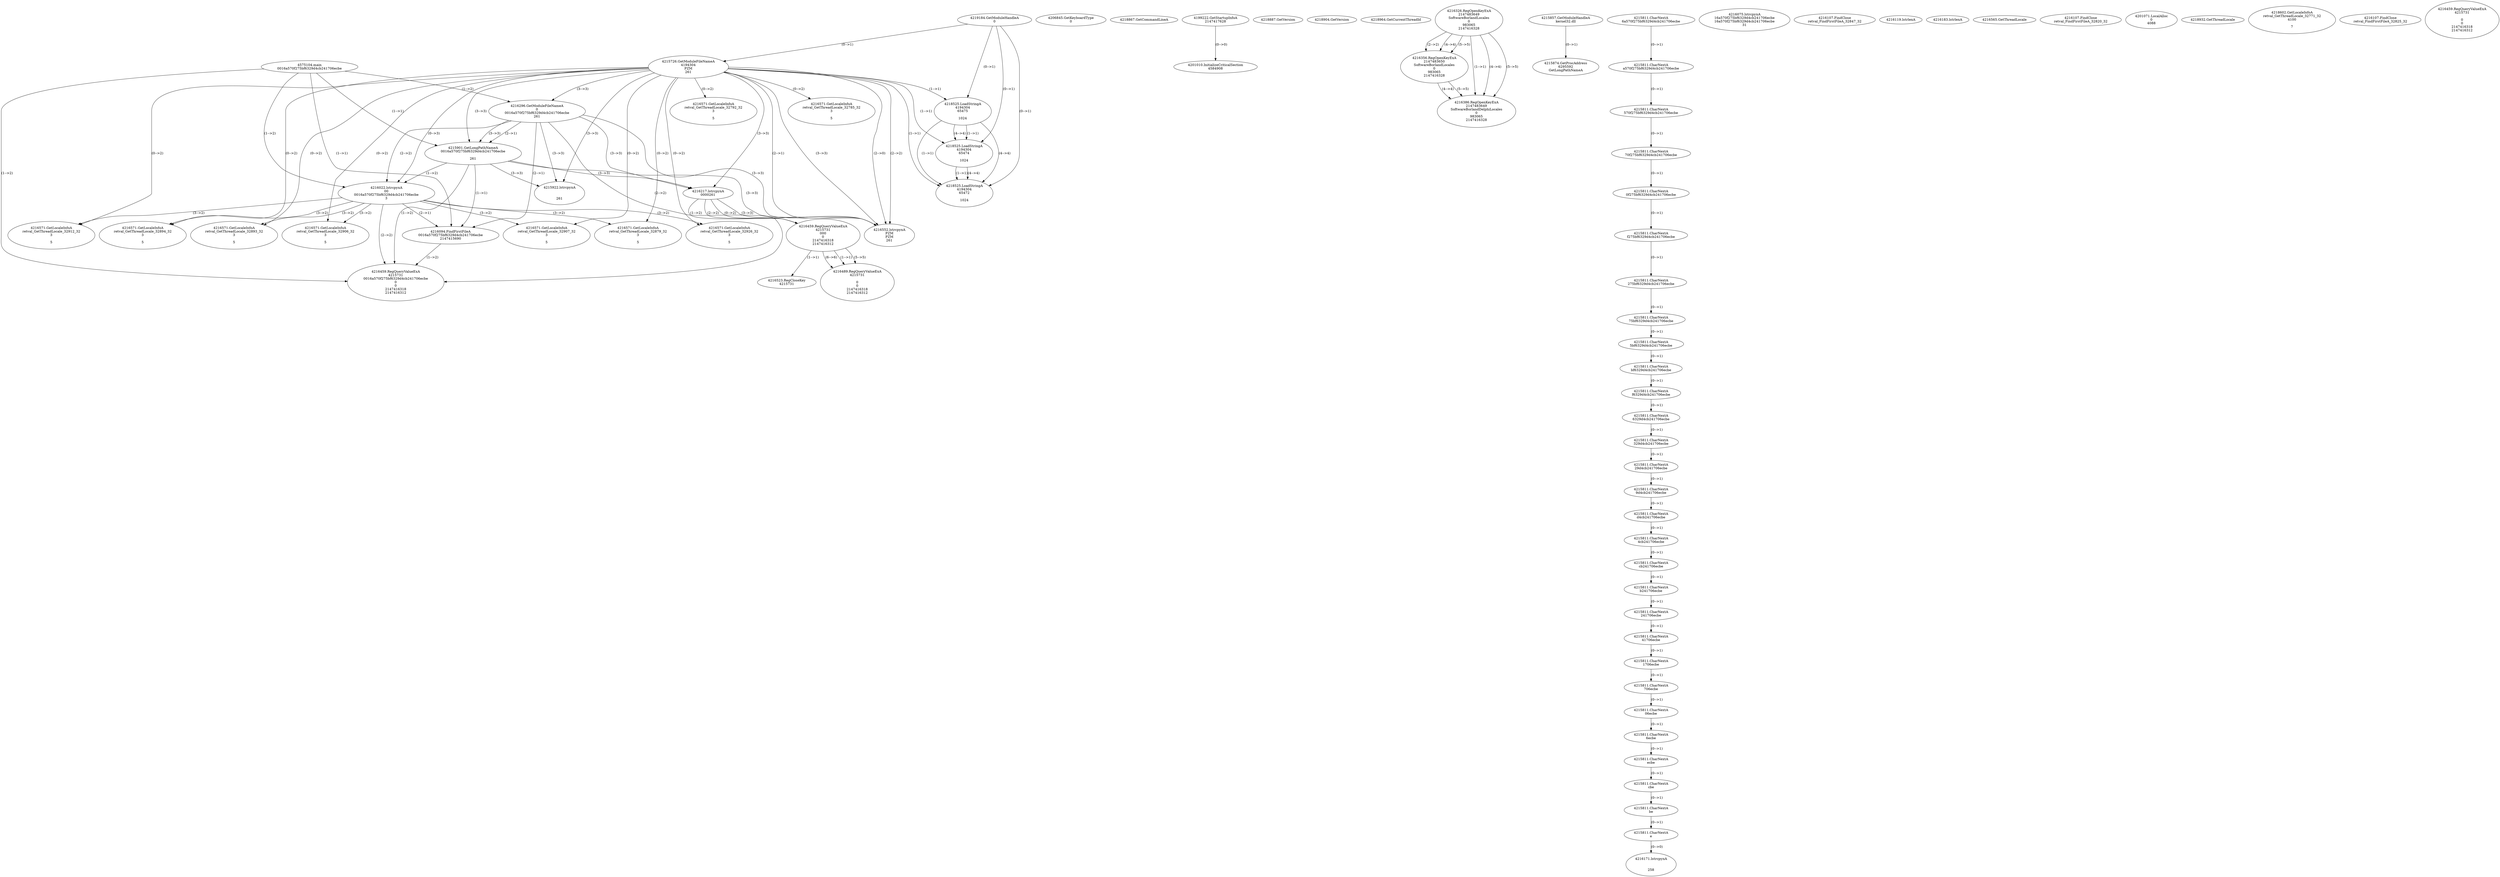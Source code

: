 // Global SCDG with merge call
digraph {
	0 [label="4575104.main
0016a570f275bf6329d4cb241706ecbe"]
	1 [label="4219184.GetModuleHandleA
0"]
	2 [label="4206845.GetKeyboardType
0"]
	3 [label="4218867.GetCommandLineA
"]
	4 [label="4199222.GetStartupInfoA
2147417628"]
	5 [label="4218887.GetVersion
"]
	6 [label="4218904.GetVersion
"]
	7 [label="4218964.GetCurrentThreadId
"]
	8 [label="4215726.GetModuleFileNameA
4194304
PZM
261"]
	1 -> 8 [label="(0-->1)"]
	9 [label="4216296.GetModuleFileNameA
0
0016a570f275bf6329d4cb241706ecbe
261"]
	0 -> 9 [label="(1-->2)"]
	8 -> 9 [label="(3-->3)"]
	10 [label="4216326.RegOpenKeyExA
2147483649
Software\Borland\Locales
0
983065
2147416328"]
	11 [label="4216356.RegOpenKeyExA
2147483650
Software\Borland\Locales
0
983065
2147416328"]
	10 -> 11 [label="(2-->2)"]
	10 -> 11 [label="(4-->4)"]
	10 -> 11 [label="(5-->5)"]
	12 [label="4215857.GetModuleHandleA
kernel32.dll"]
	13 [label="4215874.GetProcAddress
6295592
GetLongPathNameA"]
	12 -> 13 [label="(0-->1)"]
	14 [label="4215901.GetLongPathNameA
0016a570f275bf6329d4cb241706ecbe

261"]
	0 -> 14 [label="(1-->1)"]
	9 -> 14 [label="(2-->1)"]
	8 -> 14 [label="(3-->3)"]
	9 -> 14 [label="(3-->3)"]
	15 [label="4216022.lstrcpynA
00
0016a570f275bf6329d4cb241706ecbe
3"]
	0 -> 15 [label="(1-->2)"]
	9 -> 15 [label="(2-->2)"]
	14 -> 15 [label="(1-->2)"]
	8 -> 15 [label="(0-->3)"]
	16 [label="4215811.CharNextA
6a570f275bf6329d4cb241706ecbe"]
	17 [label="4215811.CharNextA
a570f275bf6329d4cb241706ecbe"]
	16 -> 17 [label="(0-->1)"]
	18 [label="4215811.CharNextA
570f275bf6329d4cb241706ecbe"]
	17 -> 18 [label="(0-->1)"]
	19 [label="4215811.CharNextA
70f275bf6329d4cb241706ecbe"]
	18 -> 19 [label="(0-->1)"]
	20 [label="4215811.CharNextA
0f275bf6329d4cb241706ecbe"]
	19 -> 20 [label="(0-->1)"]
	21 [label="4215811.CharNextA
f275bf6329d4cb241706ecbe"]
	20 -> 21 [label="(0-->1)"]
	22 [label="4215811.CharNextA
275bf6329d4cb241706ecbe"]
	21 -> 22 [label="(0-->1)"]
	23 [label="4215811.CharNextA
75bf6329d4cb241706ecbe"]
	22 -> 23 [label="(0-->1)"]
	24 [label="4215811.CharNextA
5bf6329d4cb241706ecbe"]
	23 -> 24 [label="(0-->1)"]
	25 [label="4215811.CharNextA
bf6329d4cb241706ecbe"]
	24 -> 25 [label="(0-->1)"]
	26 [label="4215811.CharNextA
f6329d4cb241706ecbe"]
	25 -> 26 [label="(0-->1)"]
	27 [label="4215811.CharNextA
6329d4cb241706ecbe"]
	26 -> 27 [label="(0-->1)"]
	28 [label="4215811.CharNextA
329d4cb241706ecbe"]
	27 -> 28 [label="(0-->1)"]
	29 [label="4215811.CharNextA
29d4cb241706ecbe"]
	28 -> 29 [label="(0-->1)"]
	30 [label="4215811.CharNextA
9d4cb241706ecbe"]
	29 -> 30 [label="(0-->1)"]
	31 [label="4215811.CharNextA
d4cb241706ecbe"]
	30 -> 31 [label="(0-->1)"]
	32 [label="4215811.CharNextA
4cb241706ecbe"]
	31 -> 32 [label="(0-->1)"]
	33 [label="4215811.CharNextA
cb241706ecbe"]
	32 -> 33 [label="(0-->1)"]
	34 [label="4215811.CharNextA
b241706ecbe"]
	33 -> 34 [label="(0-->1)"]
	35 [label="4215811.CharNextA
241706ecbe"]
	34 -> 35 [label="(0-->1)"]
	36 [label="4215811.CharNextA
41706ecbe"]
	35 -> 36 [label="(0-->1)"]
	37 [label="4215811.CharNextA
1706ecbe"]
	36 -> 37 [label="(0-->1)"]
	38 [label="4215811.CharNextA
706ecbe"]
	37 -> 38 [label="(0-->1)"]
	39 [label="4215811.CharNextA
06ecbe"]
	38 -> 39 [label="(0-->1)"]
	40 [label="4215811.CharNextA
6ecbe"]
	39 -> 40 [label="(0-->1)"]
	41 [label="4215811.CharNextA
ecbe"]
	40 -> 41 [label="(0-->1)"]
	42 [label="4215811.CharNextA
cbe"]
	41 -> 42 [label="(0-->1)"]
	43 [label="4215811.CharNextA
be"]
	42 -> 43 [label="(0-->1)"]
	44 [label="4215811.CharNextA
e"]
	43 -> 44 [label="(0-->1)"]
	45 [label="4216075.lstrcpynA
16a570f275bf6329d4cb241706ecbe
16a570f275bf6329d4cb241706ecbe
31"]
	46 [label="4216094.FindFirstFileA
0016a570f275bf6329d4cb241706ecbe
2147415690"]
	0 -> 46 [label="(1-->1)"]
	9 -> 46 [label="(2-->1)"]
	14 -> 46 [label="(1-->1)"]
	15 -> 46 [label="(2-->1)"]
	47 [label="4216107.FindClose
retval_FindFirstFileA_32847_32"]
	48 [label="4216119.lstrlenA
"]
	49 [label="4216171.lstrcpynA


258"]
	44 -> 49 [label="(0-->0)"]
	50 [label="4216183.lstrlenA
"]
	51 [label="4216217.lstrcpynA
00\
00\
261"]
	8 -> 51 [label="(3-->3)"]
	9 -> 51 [label="(3-->3)"]
	14 -> 51 [label="(3-->3)"]
	52 [label="4216459.RegQueryValueExA
4215731
00\
0
0
2147416318
2147416312"]
	51 -> 52 [label="(1-->2)"]
	51 -> 52 [label="(2-->2)"]
	51 -> 52 [label="(0-->2)"]
	53 [label="4216523.RegCloseKey
4215731"]
	52 -> 53 [label="(1-->1)"]
	54 [label="4216552.lstrcpynA
PZM
PZM
261"]
	8 -> 54 [label="(2-->1)"]
	8 -> 54 [label="(2-->2)"]
	8 -> 54 [label="(3-->3)"]
	9 -> 54 [label="(3-->3)"]
	14 -> 54 [label="(3-->3)"]
	51 -> 54 [label="(3-->3)"]
	8 -> 54 [label="(2-->0)"]
	55 [label="4216565.GetThreadLocale
"]
	56 [label="4216571.GetLocaleInfoA
retval_GetThreadLocale_32907_32
3

5"]
	8 -> 56 [label="(0-->2)"]
	15 -> 56 [label="(3-->2)"]
	57 [label="4218525.LoadStringA
4194304
65475

1024"]
	1 -> 57 [label="(0-->1)"]
	8 -> 57 [label="(1-->1)"]
	58 [label="4218525.LoadStringA
4194304
65474

1024"]
	1 -> 58 [label="(0-->1)"]
	8 -> 58 [label="(1-->1)"]
	57 -> 58 [label="(1-->1)"]
	57 -> 58 [label="(4-->4)"]
	59 [label="4216107.FindClose
retval_FindFirstFileA_32820_32"]
	60 [label="4216489.RegQueryValueExA
4215731

0
0
2147416318
2147416312"]
	52 -> 60 [label="(1-->1)"]
	52 -> 60 [label="(5-->5)"]
	52 -> 60 [label="(6-->6)"]
	61 [label="4216571.GetLocaleInfoA
retval_GetThreadLocale_32894_32
3

5"]
	8 -> 61 [label="(0-->2)"]
	15 -> 61 [label="(3-->2)"]
	62 [label="4201010.InitializeCriticalSection
4584908"]
	4 -> 62 [label="(0-->0)"]
	63 [label="4201071.LocalAlloc
0
4088"]
	64 [label="4216386.RegOpenKeyExA
2147483649
Software\Borland\Delphi\Locales
0
983065
2147416328"]
	10 -> 64 [label="(1-->1)"]
	10 -> 64 [label="(4-->4)"]
	11 -> 64 [label="(4-->4)"]
	10 -> 64 [label="(5-->5)"]
	11 -> 64 [label="(5-->5)"]
	65 [label="4216459.RegQueryValueExA
4215731
0016a570f275bf6329d4cb241706ecbe
0
0
2147416318
2147416312"]
	0 -> 65 [label="(1-->2)"]
	9 -> 65 [label="(2-->2)"]
	14 -> 65 [label="(1-->2)"]
	15 -> 65 [label="(2-->2)"]
	46 -> 65 [label="(1-->2)"]
	66 [label="4216571.GetLocaleInfoA
retval_GetThreadLocale_32906_32
3

5"]
	8 -> 66 [label="(0-->2)"]
	15 -> 66 [label="(3-->2)"]
	67 [label="4218932.GetThreadLocale
"]
	68 [label="4218602.GetLocaleInfoA
retval_GetThreadLocale_32771_32
4100

7"]
	69 [label="4216571.GetLocaleInfoA
retval_GetThreadLocale_32879_32
3

5"]
	8 -> 69 [label="(0-->2)"]
	15 -> 69 [label="(3-->2)"]
	70 [label="4216107.FindClose
retval_FindFirstFileA_32825_32"]
	71 [label="4216571.GetLocaleInfoA
retval_GetThreadLocale_32926_32
3

5"]
	8 -> 71 [label="(0-->2)"]
	15 -> 71 [label="(3-->2)"]
	72 [label="4215922.lstrcpynA


261"]
	8 -> 72 [label="(3-->3)"]
	9 -> 72 [label="(3-->3)"]
	14 -> 72 [label="(3-->3)"]
	73 [label="4216459.RegQueryValueExA
4215731

0
0
2147416318
2147416312"]
	74 [label="4216571.GetLocaleInfoA
retval_GetThreadLocale_32792_32
3

5"]
	8 -> 74 [label="(0-->2)"]
	75 [label="4218525.LoadStringA
4194304
65472

1024"]
	1 -> 75 [label="(0-->1)"]
	8 -> 75 [label="(1-->1)"]
	57 -> 75 [label="(1-->1)"]
	58 -> 75 [label="(1-->1)"]
	57 -> 75 [label="(4-->4)"]
	58 -> 75 [label="(4-->4)"]
	76 [label="4216571.GetLocaleInfoA
retval_GetThreadLocale_32912_32
3

5"]
	8 -> 76 [label="(0-->2)"]
	15 -> 76 [label="(3-->2)"]
	77 [label="4216571.GetLocaleInfoA
retval_GetThreadLocale_32785_32
3

5"]
	8 -> 77 [label="(0-->2)"]
	78 [label="4216571.GetLocaleInfoA
retval_GetThreadLocale_32893_32
3

5"]
	8 -> 78 [label="(0-->2)"]
	15 -> 78 [label="(3-->2)"]
}
